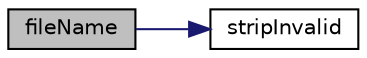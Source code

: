 digraph "fileName"
{
  bgcolor="transparent";
  edge [fontname="Helvetica",fontsize="10",labelfontname="Helvetica",labelfontsize="10"];
  node [fontname="Helvetica",fontsize="10",shape=record];
  rankdir="LR";
  Node1 [label="fileName",height=0.2,width=0.4,color="black", fillcolor="grey75", style="filled" fontcolor="black"];
  Node1 -> Node2 [color="midnightblue",fontsize="10",style="solid",fontname="Helvetica"];
  Node2 [label="stripInvalid",height=0.2,width=0.4,color="black",URL="$classFoam_1_1fileName.html#ad5fc70d64ee1a69f603f5269cf76be46",tooltip="Strip invalid characters. "];
}
